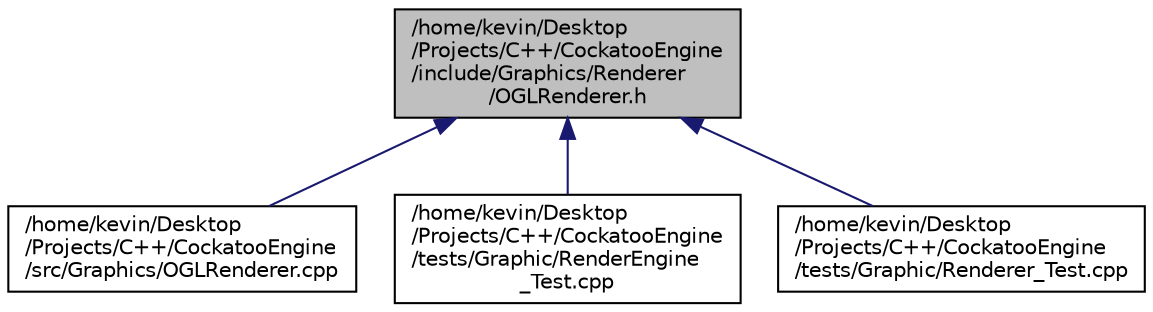 digraph "/home/kevin/Desktop/Projects/C++/CockatooEngine/include/Graphics/Renderer/OGLRenderer.h"
{
  edge [fontname="Helvetica",fontsize="10",labelfontname="Helvetica",labelfontsize="10"];
  node [fontname="Helvetica",fontsize="10",shape=record];
  Node1 [label="/home/kevin/Desktop\l/Projects/C++/CockatooEngine\l/include/Graphics/Renderer\l/OGLRenderer.h",height=0.2,width=0.4,color="black", fillcolor="grey75", style="filled", fontcolor="black"];
  Node1 -> Node2 [dir="back",color="midnightblue",fontsize="10",style="solid",fontname="Helvetica"];
  Node2 [label="/home/kevin/Desktop\l/Projects/C++/CockatooEngine\l/src/Graphics/OGLRenderer.cpp",height=0.2,width=0.4,color="black", fillcolor="white", style="filled",URL="$OGLRenderer_8cpp.html"];
  Node1 -> Node3 [dir="back",color="midnightblue",fontsize="10",style="solid",fontname="Helvetica"];
  Node3 [label="/home/kevin/Desktop\l/Projects/C++/CockatooEngine\l/tests/Graphic/RenderEngine\l_Test.cpp",height=0.2,width=0.4,color="black", fillcolor="white", style="filled",URL="$RenderEngine__Test_8cpp.html"];
  Node1 -> Node4 [dir="back",color="midnightblue",fontsize="10",style="solid",fontname="Helvetica"];
  Node4 [label="/home/kevin/Desktop\l/Projects/C++/CockatooEngine\l/tests/Graphic/Renderer_Test.cpp",height=0.2,width=0.4,color="black", fillcolor="white", style="filled",URL="$Renderer__Test_8cpp.html"];
}
